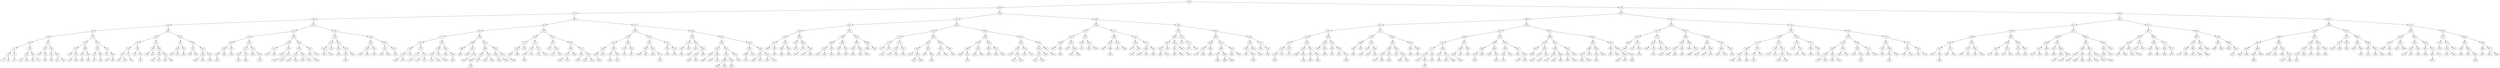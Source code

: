 digraph BST {
  5149;
  5149 -> 3259;
  3259;
  3259 -> 1677;
  1677;
  1677 -> 1044;
  1044;
  1044 -> 658;
  658;
  658 -> 384;
  384;
  384 -> 230;
  230;
  230 -> 99;
  99;
  99 -> 55;
  55;
  55 -> 30;
  30;
  30 -> 5;
  5;
  30 -> 50;
  50;
  55 -> 61;
  61;
  61 -> 80;
  80;
  99 -> 159;
  159;
  159 -> 149;
  149;
  149 -> 118;
  118;
  149 -> 156;
  156;
  159 -> 185;
  185;
  185 -> 180;
  180;
  185 -> 221;
  221;
  230 -> 313;
  313;
  313 -> 289;
  289;
  289 -> 284;
  284;
  289 -> 303;
  303;
  303 -> 290;
  290;
  313 -> 340;
  340;
  340 -> 319;
  319;
  319 -> 333;
  333;
  340 -> 367;
  367;
  367 -> 355;
  355;
  367 -> 369;
  369;
  384 -> 521;
  521;
  521 -> 452;
  452;
  452 -> 418;
  418;
  418 -> 391;
  391;
  418 -> 439;
  439;
  439 -> 426;
  426;
  439 -> 446;
  446;
  452 -> 498;
  498;
  498 -> 478;
  478;
  478 -> 490;
  490;
  498 -> 499;
  499;
  499 -> 518;
  518;
  521 -> 597;
  597;
  597 -> 552;
  552;
  552 -> 550;
  550;
  550 -> 537;
  537;
  552 -> 580;
  580;
  580 -> 560;
  560;
  597 -> 622;
  622;
  622 -> 610;
  610;
  622 -> 629;
  629;
  629 -> 623;
  623;
  629 -> 648;
  648;
  658 -> 883;
  883;
  883 -> 793;
  793;
  793 -> 754;
  754;
  754 -> 700;
  700;
  700 -> 691;
  691;
  691 -> 665;
  665;
  691 -> 695;
  695;
  700 -> 721;
  721;
  721 -> 708;
  708;
  754 -> 760;
  760;
  760 -> 759;
  759;
  760 -> 762;
  762;
  762 -> 781;
  781;
  793 -> 815;
  815;
  815 -> 799;
  799;
  799 -> 796;
  796;
  799 -> 811;
  811;
  815 -> 839;
  839;
  839 -> 824;
  824;
  824 -> 822;
  822;
  824 -> 837;
  837;
  839 -> 852;
  852;
  852 -> 842;
  842;
  852 -> 856;
  856;
  883 -> 956;
  956;
  956 -> 921;
  921;
  921 -> 904;
  904;
  904 -> 901;
  901;
  904 -> 919;
  919;
  921 -> 923;
  923;
  923 -> 945;
  945;
  956 -> 999;
  999;
  999 -> 976;
  976;
  976 -> 968;
  968;
  976 -> 988;
  988;
  999 -> 1024;
  1024;
  1024 -> 1009;
  1009;
  1009 -> 1000;
  1000;
  1009 -> 1019;
  1019;
  1024 -> 1036;
  1036;
  1036 -> 1029;
  1029;
  1044 -> 1436;
  1436;
  1436 -> 1198;
  1198;
  1198 -> 1133;
  1133;
  1133 -> 1079;
  1079;
  1079 -> 1060;
  1060;
  1060 -> 1048;
  1048;
  1048 -> 1054;
  1054;
  1060 -> 1066;
  1066;
  1079 -> 1131;
  1131;
  1131 -> 1109;
  1109;
  1133 -> 1161;
  1161;
  1161 -> 1145;
  1145;
  1145 -> 1144;
  1144;
  1144 -> 1135;
  1135;
  1145 -> 1150;
  1150;
  1150 -> 1148;
  1148;
  1161 -> 1191;
  1191;
  1191 -> 1189;
  1189;
  1191 -> 1196;
  1196;
  1196 -> 1197;
  1197;
  1198 -> 1329;
  1329;
  1329 -> 1239;
  1239;
  1239 -> 1213;
  1213;
  1213 -> 1202;
  1202;
  1213 -> 1233;
  1233;
  1239 -> 1264;
  1264;
  1264 -> 1255;
  1255;
  1264 -> 1311;
  1311;
  1311 -> 1297;
  1297;
  1311 -> 1326;
  1326;
  1329 -> 1409;
  1409;
  1409 -> 1354;
  1354;
  1354 -> 1350;
  1350;
  1350 -> 1349;
  1349;
  1350 -> 1353;
  1353;
  1354 -> 1395;
  1395;
  1395 -> 1394;
  1394;
  1395 -> 1407;
  1407;
  1409 -> 1422;
  1422;
  1422 -> 1413;
  1413;
  1413 -> 1420;
  1420;
  1422 -> 1430;
  1430;
  1436 -> 1585;
  1585;
  1585 -> 1528;
  1528;
  1528 -> 1514;
  1514;
  1514 -> 1491;
  1491;
  1491 -> 1457;
  1457;
  1491 -> 1504;
  1504;
  1514 -> 1522;
  1522;
  1528 -> 1547;
  1547;
  1547 -> 1534;
  1534;
  1534 -> 1543;
  1543;
  1547 -> 1550;
  1550;
  1550 -> 1549;
  1549;
  1549 -> 1548;
  1548;
  1550 -> 1561;
  1561;
  1585 -> 1640;
  1640;
  1640 -> 1615;
  1615;
  1615 -> 1595;
  1595;
  1595 -> 1590;
  1590;
  1595 -> 1606;
  1606;
  1615 -> 1631;
  1631;
  1631 -> 1624;
  1624;
  1640 -> 1662;
  1662;
  1662 -> 1651;
  1651;
  1651 -> 1650;
  1650;
  1651 -> 1652;
  1652;
  1662 -> 1670;
  1670;
  1670 -> 1675;
  1675;
  1677 -> 2418;
  2418;
  2418 -> 2047;
  2047;
  2047 -> 1862;
  1862;
  1862 -> 1771;
  1771;
  1771 -> 1719;
  1719;
  1719 -> 1708;
  1708;
  1708 -> 1706;
  1706;
  1706 -> 1686;
  1686;
  1706 -> 1707;
  1707;
  1708 -> 1713;
  1713;
  1719 -> 1747;
  1747;
  1747 -> 1721;
  1721;
  1721 -> 1735;
  1735;
  1747 -> 1756;
  1756;
  1756 -> 1753;
  1753;
  1756 -> 1767;
  1767;
  1771 -> 1817;
  1817;
  1817 -> 1796;
  1796;
  1796 -> 1775;
  1775;
  1775 -> 1774;
  1774;
  1775 -> 1783;
  1783;
  1796 -> 1813;
  1813;
  1813 -> 1799;
  1799;
  1817 -> 1828;
  1828;
  1828 -> 1820;
  1820;
  1828 -> 1838;
  1838;
  1838 -> 1851;
  1851;
  1862 -> 1946;
  1946;
  1946 -> 1892;
  1892;
  1892 -> 1886;
  1886;
  1886 -> 1868;
  1868;
  1892 -> 1911;
  1911;
  1911 -> 1893;
  1893;
  1911 -> 1935;
  1935;
  1935 -> 1929;
  1929;
  1946 -> 1997;
  1997;
  1997 -> 1989;
  1989;
  1989 -> 1960;
  1960;
  1960 -> 1948;
  1948;
  1948 -> 1959;
  1959;
  1960 -> 1982;
  1982;
  1989 -> 1995;
  1995;
  1995 -> 1991;
  1991;
  1995 -> 1996;
  1996;
  1997 -> 2014;
  2014;
  2014 -> 2004;
  2004;
  2004 -> 2003;
  2003;
  2004 -> 2008;
  2008;
  2014 -> 2025;
  2025;
  2025 -> 2040;
  2040;
  2047 -> 2187;
  2187;
  2187 -> 2159;
  2159;
  2159 -> 2111;
  2111;
  2111 -> 2059;
  2059;
  2059 -> 2049;
  2049;
  2059 -> 2069;
  2069;
  2111 -> 2144;
  2144;
  2159 -> 2175;
  2175;
  2175 -> 2167;
  2167;
  2167 -> 2166;
  2166;
  2166 -> 2162;
  2162;
  2167 -> 2172;
  2172;
  2175 -> 2177;
  2177;
  2177 -> 2176;
  2176;
  2177 -> 2182;
  2182;
  2187 -> 2247;
  2247;
  2247 -> 2210;
  2210;
  2210 -> 2191;
  2191;
  2210 -> 2239;
  2239;
  2239 -> 2216;
  2216;
  2239 -> 2243;
  2243;
  2247 -> 2343;
  2343;
  2343 -> 2322;
  2322;
  2322 -> 2276;
  2276;
  2276 -> 2260;
  2260;
  2276 -> 2277;
  2277;
  2322 -> 2339;
  2339;
  2343 -> 2371;
  2371;
  2371 -> 2352;
  2352;
  2352 -> 2366;
  2366;
  2371 -> 2410;
  2410;
  2410 -> 2405;
  2405;
  2410 -> 2411;
  2411;
  2418 -> 2770;
  2770;
  2770 -> 2634;
  2634;
  2634 -> 2500;
  2500;
  2500 -> 2452;
  2452;
  2452 -> 2436;
  2436;
  2436 -> 2434;
  2434;
  2434 -> 2430;
  2430;
  2436 -> 2441;
  2441;
  2452 -> 2463;
  2463;
  2463 -> 2453;
  2453;
  2453 -> 2455;
  2455;
  2463 -> 2484;
  2484;
  2484 -> 2478;
  2478;
  2500 -> 2608;
  2608;
  2608 -> 2507;
  2507;
  2507 -> 2554;
  2554;
  2608 -> 2621;
  2621;
  2621 -> 2617;
  2617;
  2634 -> 2736;
  2736;
  2736 -> 2675;
  2675;
  2675 -> 2665;
  2665;
  2665 -> 2640;
  2640;
  2665 -> 2667;
  2667;
  2675 -> 2697;
  2697;
  2697 -> 2685;
  2685;
  2697 -> 2701;
  2701;
  2701 -> 2724;
  2724;
  2736 -> 2752;
  2752;
  2752 -> 2744;
  2744;
  2744 -> 2745;
  2745;
  2752 -> 2753;
  2753;
  2753 -> 2760;
  2760;
  2770 -> 2880;
  2880;
  2880 -> 2794;
  2794;
  2794 -> 2784;
  2784;
  2784 -> 2782;
  2782;
  2782 -> 2781;
  2781;
  2784 -> 2785;
  2785;
  2794 -> 2815;
  2815;
  2815 -> 2812;
  2812;
  2812 -> 2807;
  2807;
  2815 -> 2835;
  2835;
  2835 -> 2826;
  2826;
  2826 -> 2819;
  2819;
  2826 -> 2834;
  2834;
  2835 -> 2840;
  2840;
  2880 -> 3076;
  3076;
  3076 -> 2952;
  2952;
  2952 -> 2913;
  2913;
  2913 -> 2888;
  2888;
  2888 -> 2885;
  2885;
  2913 -> 2946;
  2946;
  2946 -> 2940;
  2940;
  2946 -> 2951;
  2951;
  2952 -> 3052;
  3052;
  3052 -> 3023;
  3023;
  3023 -> 2988;
  2988;
  2988 -> 2984;
  2984;
  2988 -> 3001;
  3001;
  3023 -> 3040;
  3040;
  3040 -> 3049;
  3049;
  3052 -> 3072;
  3072;
  3072 -> 3067;
  3067;
  3076 -> 3138;
  3138;
  3138 -> 3123;
  3123;
  3123 -> 3080;
  3080;
  3080 -> 3122;
  3122;
  3123 -> 3135;
  3135;
  3138 -> 3242;
  3242;
  3242 -> 3211;
  3211;
  3211 -> 3209;
  3209;
  3211 -> 3212;
  3212;
  3242 -> 3255;
  3255;
  3255 -> 3247;
  3247;
  3255 -> 3257;
  3257;
  3259 -> 4250;
  4250;
  4250 -> 3702;
  3702;
  3702 -> 3410;
  3410;
  3410 -> 3348;
  3348;
  3348 -> 3294;
  3294;
  3294 -> 3272;
  3272;
  3272 -> 3268;
  3268;
  3272 -> 3291;
  3291;
  3291 -> 3280;
  3280;
  3294 -> 3312;
  3312;
  3312 -> 3296;
  3296;
  3296 -> 3299;
  3299;
  3312 -> 3324;
  3324;
  3324 -> 3338;
  3338;
  3348 -> 3365;
  3365;
  3365 -> 3355;
  3355;
  3355 -> 3351;
  3351;
  3365 -> 3399;
  3399;
  3399 -> 3373;
  3373;
  3373 -> 3387;
  3387;
  3399 -> 3404;
  3404;
  3404 -> 3400;
  3400;
  3404 -> 3408;
  3408;
  3410 -> 3610;
  3610;
  3610 -> 3491;
  3491;
  3491 -> 3469;
  3469;
  3469 -> 3461;
  3461;
  3461 -> 3435;
  3435;
  3461 -> 3466;
  3466;
  3469 -> 3473;
  3473;
  3473 -> 3481;
  3481;
  3491 -> 3566;
  3566;
  3566 -> 3545;
  3545;
  3545 -> 3507;
  3507;
  3566 -> 3576;
  3576;
  3576 -> 3580;
  3580;
  3610 -> 3674;
  3674;
  3674 -> 3630;
  3630;
  3630 -> 3625;
  3625;
  3625 -> 3624;
  3624;
  3630 -> 3650;
  3650;
  3650 -> 3643;
  3643;
  3650 -> 3653;
  3653;
  3674 -> 3696;
  3696;
  3696 -> 3686;
  3686;
  3696 -> 3699;
  3699;
  3702 -> 3959;
  3959;
  3959 -> 3796;
  3796;
  3796 -> 3735;
  3735;
  3735 -> 3717;
  3717;
  3717 -> 3711;
  3711;
  3717 -> 3727;
  3727;
  3727 -> 3722;
  3722;
  3735 -> 3767;
  3767;
  3767 -> 3754;
  3754;
  3754 -> 3753;
  3753;
  3754 -> 3764;
  3764;
  3767 -> 3782;
  3782;
  3782 -> 3788;
  3788;
  3796 -> 3893;
  3893;
  3893 -> 3863;
  3863;
  3863 -> 3816;
  3816;
  3816 -> 3811;
  3811;
  3816 -> 3833;
  3833;
  3833 -> 3824;
  3824;
  3833 -> 3846;
  3846;
  3863 -> 3879;
  3879;
  3879 -> 3867;
  3867;
  3879 -> 3884;
  3884;
  3884 -> 3882;
  3882;
  3893 -> 3945;
  3945;
  3945 -> 3924;
  3924;
  3924 -> 3917;
  3917;
  3924 -> 3926;
  3926;
  3945 -> 3947;
  3947;
  3947 -> 3954;
  3954;
  3959 -> 4086;
  4086;
  4086 -> 4007;
  4007;
  4007 -> 3992;
  3992;
  3992 -> 3967;
  3967;
  3967 -> 3965;
  3965;
  3967 -> 3971;
  3971;
  3971 -> 3978;
  3978;
  3992 -> 4002;
  4002;
  4002 -> 3997;
  3997;
  4002 -> 4006;
  4006;
  4007 -> 4038;
  4038;
  4038 -> 4013;
  4013;
  4013 -> 4016;
  4016;
  4038 -> 4077;
  4077;
  4077 -> 4043;
  4043;
  4077 -> 4085;
  4085;
  4086 -> 4220;
  4220;
  4220 -> 4152;
  4152;
  4152 -> 4135;
  4135;
  4135 -> 4121;
  4121;
  4135 -> 4148;
  4148;
  4148 -> 4141;
  4141;
  4148 -> 4150;
  4150;
  4152 -> 4179;
  4179;
  4179 -> 4154;
  4154;
  4179 -> 4211;
  4211;
  4220 -> 4240;
  4240;
  4240 -> 4230;
  4230;
  4230 -> 4223;
  4223;
  4223 -> 4221;
  4221;
  4223 -> 4226;
  4226;
  4230 -> 4238;
  4238;
  4240 -> 4241;
  4241;
  4241 -> 4243;
  4243;
  4250 -> 4600;
  4600;
  4600 -> 4440;
  4440;
  4440 -> 4397;
  4397;
  4397 -> 4322;
  4322;
  4322 -> 4266;
  4266;
  4266 -> 4251;
  4251;
  4266 -> 4293;
  4293;
  4293 -> 4319;
  4319;
  4322 -> 4330;
  4330;
  4330 -> 4327;
  4327;
  4330 -> 4386;
  4386;
  4386 -> 4352;
  4352;
  4386 -> 4388;
  4388;
  4397 -> 4416;
  4416;
  4416 -> 4406;
  4406;
  4406 -> 4411;
  4411;
  4416 -> 4425;
  4425;
  4425 -> 4420;
  4420;
  4425 -> 4436;
  4436;
  4440 -> 4525;
  4525;
  4525 -> 4468;
  4468;
  4468 -> 4442;
  4442;
  4442 -> 4441;
  4441;
  4442 -> 4446;
  4446;
  4446 -> 4461;
  4461;
  4468 -> 4479;
  4479;
  4479 -> 4472;
  4472;
  4479 -> 4496;
  4496;
  4525 -> 4547;
  4547;
  4547 -> 4539;
  4539;
  4539 -> 4537;
  4537;
  4539 -> 4541;
  4541;
  4541 -> 4543;
  4543;
  4547 -> 4577;
  4577;
  4577 -> 4569;
  4569;
  4569 -> 4559;
  4559;
  4569 -> 4573;
  4573;
  4577 -> 4583;
  4583;
  4583 -> 4589;
  4589;
  4600 -> 4749;
  4749;
  4749 -> 4709;
  4709;
  4709 -> 4629;
  4629;
  4629 -> 4621;
  4621;
  4621 -> 4613;
  4613;
  4613 -> 4606;
  4606;
  4613 -> 4619;
  4619;
  4621 -> 4625;
  4625;
  4629 -> 4674;
  4674;
  4674 -> 4631;
  4631;
  4631 -> 4630;
  4630;
  4631 -> 4662;
  4662;
  4674 -> 4683;
  4683;
  4683 -> 4692;
  4692;
  4709 -> 4716;
  4716;
  4716 -> 4715;
  4715;
  4716 -> 4731;
  4731;
  4731 -> 4721;
  4721;
  4731 -> 4739;
  4739;
  4749 -> 4982;
  4982;
  4982 -> 4840;
  4840;
  4840 -> 4826;
  4826;
  4826 -> 4779;
  4779;
  4779 -> 4754;
  4754;
  4779 -> 4820;
  4820;
  4826 -> 4833;
  4833;
  4833 -> 4836;
  4836;
  4840 -> 4915;
  4915;
  4915 -> 4881;
  4881;
  4881 -> 4877;
  4877;
  4877 -> 4848;
  4848;
  4881 -> 4908;
  4908;
  4908 -> 4899;
  4899;
  4908 -> 4909;
  4909;
  4915 -> 4953;
  4953;
  4953 -> 4935;
  4935;
  4953 -> 4968;
  4968;
  4982 -> 5106;
  5106;
  5106 -> 5050;
  5050;
  5050 -> 5016;
  5016;
  5016 -> 5002;
  5002;
  5016 -> 5047;
  5047;
  5047 -> 5035;
  5035;
  5050 -> 5080;
  5080;
  5080 -> 5062;
  5062;
  5106 -> 5112;
  5112;
  5112 -> 5109;
  5109;
  5112 -> 5126;
  5126;
  5126 -> 5146;
  5146;
  5149 -> 7806;
  7806;
  7806 -> 6674;
  6674;
  6674 -> 5690;
  5690;
  5690 -> 5473;
  5473;
  5473 -> 5343;
  5343;
  5343 -> 5279;
  5279;
  5279 -> 5219;
  5219;
  5219 -> 5194;
  5194;
  5194 -> 5180;
  5180;
  5180 -> 5169;
  5169;
  5194 -> 5217;
  5217;
  5219 -> 5257;
  5257;
  5257 -> 5277;
  5277;
  5279 -> 5304;
  5304;
  5304 -> 5292;
  5292;
  5292 -> 5286;
  5286;
  5292 -> 5295;
  5295;
  5295 -> 5298;
  5298;
  5304 -> 5331;
  5331;
  5331 -> 5328;
  5328;
  5328 -> 5329;
  5329;
  5331 -> 5342;
  5342;
  5342 -> 5336;
  5336;
  5343 -> 5405;
  5405;
  5405 -> 5363;
  5363;
  5363 -> 5350;
  5350;
  5363 -> 5378;
  5378;
  5378 -> 5399;
  5399;
  5405 -> 5430;
  5430;
  5430 -> 5416;
  5416;
  5416 -> 5413;
  5413;
  5430 -> 5440;
  5440;
  5440 -> 5431;
  5431;
  5440 -> 5455;
  5455;
  5455 -> 5454;
  5454;
  5473 -> 5572;
  5572;
  5572 -> 5505;
  5505;
  5505 -> 5488;
  5488;
  5488 -> 5481;
  5481;
  5481 -> 5486;
  5486;
  5488 -> 5503;
  5503;
  5505 -> 5526;
  5526;
  5526 -> 5510;
  5510;
  5510 -> 5509;
  5509;
  5526 -> 5538;
  5538;
  5538 -> 5536;
  5536;
  5538 -> 5565;
  5565;
  5572 -> 5658;
  5658;
  5658 -> 5635;
  5635;
  5635 -> 5604;
  5604;
  5604 -> 5590;
  5590;
  5590 -> 5577;
  5577;
  5590 -> 5596;
  5596;
  5604 -> 5611;
  5611;
  5611 -> 5621;
  5621;
  5635 -> 5638;
  5638;
  5638 -> 5637;
  5637;
  5638 -> 5652;
  5652;
  5652 -> 5650;
  5650;
  5652 -> 5655;
  5655;
  5658 -> 5673;
  5673;
  5673 -> 5665;
  5665;
  5665 -> 5670;
  5670;
  5673 -> 5688;
  5688;
  5688 -> 5678;
  5678;
  5690 -> 6283;
  6283;
  6283 -> 5951;
  5951;
  5951 -> 5896;
  5896;
  5896 -> 5814;
  5814;
  5814 -> 5777;
  5777;
  5777 -> 5743;
  5743;
  5743 -> 5722;
  5722;
  5743 -> 5761;
  5761;
  5761 -> 5762;
  5762;
  5777 -> 5795;
  5795;
  5795 -> 5785;
  5785;
  5814 -> 5838;
  5838;
  5838 -> 5826;
  5826;
  5826 -> 5820;
  5820;
  5838 -> 5877;
  5877;
  5877 -> 5874;
  5874;
  5877 -> 5895;
  5895;
  5896 -> 5917;
  5917;
  5917 -> 5906;
  5906;
  5906 -> 5904;
  5904;
  5904 -> 5905;
  5905;
  5906 -> 5912;
  5912;
  5917 -> 5933;
  5933;
  5933 -> 5940;
  5940;
  5951 -> 6118;
  6118;
  6118 -> 6060;
  6060;
  6060 -> 6009;
  6009;
  6009 -> 5978;
  5978;
  5978 -> 6005;
  6005;
  6009 -> 6058;
  6058;
  6060 -> 6063;
  6063;
  6063 -> 6062;
  6062;
  6063 -> 6092;
  6092;
  6092 -> 6105;
  6105;
  6118 -> 6207;
  6207;
  6207 -> 6162;
  6162;
  6162 -> 6144;
  6144;
  6144 -> 6152;
  6152;
  6162 -> 6167;
  6167;
  6207 -> 6237;
  6237;
  6237 -> 6229;
  6229;
  6237 -> 6253;
  6253;
  6253 -> 6238;
  6238;
  6253 -> 6279;
  6279;
  6283 -> 6435;
  6435;
  6435 -> 6366;
  6366;
  6366 -> 6302;
  6302;
  6302 -> 6290;
  6290;
  6290 -> 6293;
  6293;
  6302 -> 6334;
  6334;
  6334 -> 6331;
  6331;
  6331 -> 6332;
  6332;
  6334 -> 6352;
  6352;
  6352 -> 6335;
  6335;
  6366 -> 6410;
  6410;
  6410 -> 6385;
  6385;
  6385 -> 6376;
  6376;
  6376 -> 6373;
  6373;
  6385 -> 6398;
  6398;
  6398 -> 6396;
  6396;
  6398 -> 6403;
  6403;
  6410 -> 6432;
  6432;
  6432 -> 6418;
  6418;
  6418 -> 6413;
  6413;
  6418 -> 6419;
  6419;
  6432 -> 6434;
  6434;
  6435 -> 6581;
  6581;
  6581 -> 6534;
  6534;
  6534 -> 6496;
  6496;
  6496 -> 6467;
  6467;
  6467 -> 6449;
  6449;
  6467 -> 6479;
  6479;
  6496 -> 6523;
  6523;
  6534 -> 6548;
  6548;
  6548 -> 6538;
  6538;
  6538 -> 6541;
  6541;
  6548 -> 6553;
  6553;
  6581 -> 6615;
  6615;
  6615 -> 6601;
  6601;
  6601 -> 6597;
  6597;
  6601 -> 6611;
  6611;
  6615 -> 6660;
  6660;
  6660 -> 6640;
  6640;
  6640 -> 6628;
  6628;
  6640 -> 6652;
  6652;
  6660 -> 6665;
  6665;
  6665 -> 6667;
  6667;
  6674 -> 7047;
  7047;
  7047 -> 6815;
  6815;
  6815 -> 6747;
  6747;
  6747 -> 6703;
  6703;
  6703 -> 6692;
  6692;
  6692 -> 6685;
  6685;
  6703 -> 6722;
  6722;
  6722 -> 6719;
  6719;
  6722 -> 6724;
  6724;
  6724 -> 6744;
  6744;
  6747 -> 6776;
  6776;
  6776 -> 6750;
  6750;
  6750 -> 6748;
  6748;
  6750 -> 6756;
  6756;
  6756 -> 6755;
  6755;
  6776 -> 6794;
  6794;
  6794 -> 6792;
  6792;
  6794 -> 6812;
  6812;
  6812 -> 6814;
  6814;
  6815 -> 6907;
  6907;
  6907 -> 6856;
  6856;
  6856 -> 6837;
  6837;
  6837 -> 6831;
  6831;
  6831 -> 6826;
  6826;
  6831 -> 6835;
  6835;
  6837 -> 6841;
  6841;
  6841 -> 6852;
  6852;
  6856 -> 6863;
  6863;
  6863 -> 6859;
  6859;
  6863 -> 6871;
  6871;
  6871 -> 6880;
  6880;
  6907 -> 6976;
  6976;
  6976 -> 6940;
  6940;
  6940 -> 6930;
  6930;
  6930 -> 6914;
  6914;
  6940 -> 6952;
  6952;
  6952 -> 6951;
  6951;
  6952 -> 6970;
  6970;
  6976 -> 7014;
  7014;
  7014 -> 6999;
  6999;
  6999 -> 6992;
  6992;
  6999 -> 7003;
  7003;
  7014 -> 7030;
  7030;
  7030 -> 7031;
  7031;
  7047 -> 7394;
  7394;
  7394 -> 7301;
  7301;
  7301 -> 7178;
  7178;
  7178 -> 7132;
  7132;
  7132 -> 7086;
  7086;
  7086 -> 7061;
  7061;
  7061 -> 7059;
  7059;
  7061 -> 7084;
  7084;
  7086 -> 7089;
  7089;
  7089 -> 7088;
  7088;
  7132 -> 7170;
  7170;
  7170 -> 7145;
  7145;
  7145 -> 7162;
  7162;
  7170 -> 7177;
  7177;
  7178 -> 7237;
  7237;
  7237 -> 7194;
  7194;
  7194 -> 7191;
  7191;
  7194 -> 7225;
  7225;
  7237 -> 7281;
  7281;
  7281 -> 7257;
  7257;
  7257 -> 7250;
  7250;
  7257 -> 7259;
  7259;
  7281 -> 7287;
  7287;
  7301 -> 7346;
  7346;
  7346 -> 7320;
  7320;
  7320 -> 7312;
  7312;
  7320 -> 7326;
  7326;
  7326 -> 7324;
  7324;
  7326 -> 7328;
  7328;
  7346 -> 7376;
  7376;
  7376 -> 7369;
  7369;
  7369 -> 7353;
  7353;
  7376 -> 7383;
  7383;
  7383 -> 7379;
  7379;
  7394 -> 7599;
  7599;
  7599 -> 7528;
  7528;
  7528 -> 7473;
  7473;
  7473 -> 7458;
  7458;
  7458 -> 7426;
  7426;
  7426 -> 7411;
  7411;
  7426 -> 7446;
  7446;
  7458 -> 7469;
  7469;
  7469 -> 7459;
  7459;
  7469 -> 7471;
  7471;
  7473 -> 7500;
  7500;
  7500 -> 7491;
  7491;
  7500 -> 7504;
  7504;
  7528 -> 7568;
  7568;
  7568 -> 7548;
  7548;
  7548 -> 7530;
  7530;
  7548 -> 7566;
  7566;
  7566 -> 7552;
  7552;
  7568 -> 7576;
  7576;
  7576 -> 7569;
  7569;
  7576 -> 7588;
  7588;
  7599 -> 7703;
  7703;
  7703 -> 7644;
  7644;
  7644 -> 7639;
  7639;
  7639 -> 7615;
  7615;
  7644 -> 7686;
  7686;
  7686 -> 7656;
  7656;
  7656 -> 7651;
  7651;
  7686 -> 7698;
  7698;
  7703 -> 7775;
  7775;
  7775 -> 7760;
  7760;
  7760 -> 7748;
  7748;
  7760 -> 7764;
  7764;
  7775 -> 7784;
  7784;
  7784 -> 7778;
  7778;
  7784 -> 7788;
  7788;
  7806 -> 8958;
  8958;
  8958 -> 8517;
  8517;
  8517 -> 8212;
  8212;
  8212 -> 7986;
  7986;
  7986 -> 7888;
  7888;
  7888 -> 7855;
  7855;
  7855 -> 7817;
  7817;
  7817 -> 7807;
  7807;
  7817 -> 7854;
  7854;
  7854 -> 7850;
  7850;
  7855 -> 7875;
  7875;
  7875 -> 7859;
  7859;
  7875 -> 7878;
  7878;
  7888 -> 7943;
  7943;
  7943 -> 7912;
  7912;
  7912 -> 7904;
  7904;
  7912 -> 7927;
  7927;
  7943 -> 7981;
  7981;
  7981 -> 7962;
  7962;
  7981 -> 7985;
  7985;
  7986 -> 8146;
  8146;
  8146 -> 8034;
  8034;
  8034 -> 8027;
  8027;
  8027 -> 8012;
  8012;
  8027 -> 8033;
  8033;
  8034 -> 8132;
  8132;
  8132 -> 8072;
  8072;
  8132 -> 8137;
  8137;
  8146 -> 8184;
  8184;
  8184 -> 8153;
  8153;
  8153 -> 8179;
  8179;
  8184 -> 8207;
  8207;
  8207 -> 8204;
  8204;
  8212 -> 8337;
  8337;
  8337 -> 8258;
  8258;
  8258 -> 8248;
  8248;
  8248 -> 8217;
  8217;
  8217 -> 8213;
  8213;
  8217 -> 8240;
  8240;
  8248 -> 8255;
  8255;
  8255 -> 8256;
  8256;
  8258 -> 8292;
  8292;
  8292 -> 8274;
  8274;
  8274 -> 8268;
  8268;
  8292 -> 8309;
  8309;
  8309 -> 8294;
  8294;
  8294 -> 8300;
  8300;
  8309 -> 8328;
  8328;
  8328 -> 8311;
  8311;
  8337 -> 8485;
  8485;
  8485 -> 8413;
  8413;
  8413 -> 8388;
  8388;
  8388 -> 8387;
  8387;
  8387 -> 8361;
  8361;
  8388 -> 8397;
  8397;
  8397 -> 8389;
  8389;
  8397 -> 8399;
  8399;
  8413 -> 8453;
  8453;
  8453 -> 8431;
  8431;
  8431 -> 8424;
  8424;
  8431 -> 8440;
  8440;
  8453 -> 8457;
  8457;
  8457 -> 8454;
  8454;
  8457 -> 8468;
  8468;
  8485 -> 8507;
  8507;
  8507 -> 8491;
  8491;
  8491 -> 8489;
  8489;
  8491 -> 8505;
  8505;
  8507 -> 8514;
  8514;
  8517 -> 8727;
  8727;
  8727 -> 8627;
  8627;
  8627 -> 8607;
  8607;
  8607 -> 8554;
  8554;
  8554 -> 8546;
  8546;
  8546 -> 8532;
  8532;
  8546 -> 8549;
  8549;
  8554 -> 8591;
  8591;
  8591 -> 8559;
  8559;
  8591 -> 8594;
  8594;
  8607 -> 8613;
  8613;
  8613 -> 8612;
  8612;
  8613 -> 8621;
  8621;
  8627 -> 8669;
  8669;
  8669 -> 8648;
  8648;
  8648 -> 8630;
  8630;
  8630 -> 8628;
  8628;
  8648 -> 8667;
  8667;
  8667 -> 8661;
  8661;
  8669 -> 8710;
  8710;
  8710 -> 8708;
  8708;
  8708 -> 8706;
  8706;
  8710 -> 8721;
  8721;
  8721 -> 8714;
  8714;
  8727 -> 8894;
  8894;
  8894 -> 8841;
  8841;
  8841 -> 8813;
  8813;
  8813 -> 8758;
  8758;
  8758 -> 8753;
  8753;
  8758 -> 8785;
  8785;
  8813 -> 8832;
  8832;
  8832 -> 8827;
  8827;
  8832 -> 8839;
  8839;
  8841 -> 8872;
  8872;
  8872 -> 8846;
  8846;
  8846 -> 8865;
  8865;
  8872 -> 8888;
  8888;
  8894 -> 8909;
  8909;
  8909 -> 8897;
  8897;
  8897 -> 8895;
  8895;
  8897 -> 8905;
  8905;
  8909 -> 8940;
  8940;
  8940 -> 8921;
  8921;
  8940 -> 8955;
  8955;
  8955 -> 8947;
  8947;
  8958 -> 9515;
  9515;
  9515 -> 9336;
  9336;
  9336 -> 9144;
  9144;
  9144 -> 9028;
  9028;
  9028 -> 8984;
  8984;
  8984 -> 8974;
  8974;
  8974 -> 8959;
  8959;
  8974 -> 8982;
  8982;
  8984 -> 8994;
  8994;
  8994 -> 8993;
  8993;
  8993 -> 8990;
  8990;
  8994 -> 9006;
  9006;
  9028 -> 9064;
  9064;
  9064 -> 9053;
  9053;
  9053 -> 9034;
  9034;
  9053 -> 9055;
  9055;
  9064 -> 9105;
  9105;
  9105 -> 9099;
  9099;
  9105 -> 9123;
  9123;
  9123 -> 9111;
  9111;
  9123 -> 9126;
  9126;
  9144 -> 9252;
  9252;
  9252 -> 9201;
  9201;
  9201 -> 9180;
  9180;
  9180 -> 9151;
  9151;
  9151 -> 9162;
  9162;
  9180 -> 9200;
  9200;
  9201 -> 9237;
  9237;
  9237 -> 9251;
  9251;
  9252 -> 9323;
  9323;
  9323 -> 9284;
  9284;
  9284 -> 9268;
  9268;
  9323 -> 9330;
  9330;
  9330 -> 9331;
  9331;
  9336 -> 9393;
  9393;
  9393 -> 9372;
  9372;
  9372 -> 9357;
  9357;
  9357 -> 9353;
  9353;
  9357 -> 9358;
  9358;
  9372 -> 9379;
  9379;
  9379 -> 9385;
  9385;
  9393 -> 9469;
  9469;
  9469 -> 9455;
  9455;
  9455 -> 9420;
  9420;
  9455 -> 9459;
  9459;
  9459 -> 9462;
  9462;
  9469 -> 9486;
  9486;
  9486 -> 9479;
  9479;
  9479 -> 9478;
  9478;
  9486 -> 9497;
  9497;
  9497 -> 9489;
  9489;
  9497 -> 9508;
  9508;
  9515 -> 9730;
  9730;
  9730 -> 9569;
  9569;
  9569 -> 9544;
  9544;
  9544 -> 9524;
  9524;
  9524 -> 9518;
  9518;
  9524 -> 9525;
  9525;
  9525 -> 9543;
  9543;
  9544 -> 9564;
  9564;
  9564 -> 9563;
  9563;
  9564 -> 9568;
  9568;
  9569 -> 9663;
  9663;
  9663 -> 9631;
  9631;
  9631 -> 9591;
  9591;
  9591 -> 9575;
  9575;
  9591 -> 9621;
  9621;
  9631 -> 9641;
  9641;
  9641 -> 9658;
  9658;
  9663 -> 9676;
  9676;
  9676 -> 9675;
  9675;
  9675 -> 9664;
  9664;
  9676 -> 9721;
  9721;
  9721 -> 9679;
  9679;
  9679 -> 9677;
  9677;
  9721 -> 9727;
  9727;
  9730 -> 9784;
  9784;
  9784 -> 9747;
  9747;
  9747 -> 9742;
  9742;
  9742 -> 9738;
  9738;
  9747 -> 9773;
  9773;
  9773 -> 9750;
  9750;
  9750 -> 9749;
  9749;
  9750 -> 9766;
  9766;
  9773 -> 9778;
  9778;
  9784 -> 9919;
  9919;
  9919 -> 9814;
  9814;
  9814 -> 9801;
  9801;
  9801 -> 9805;
  9805;
  9814 -> 9881;
  9881;
  9881 -> 9847;
  9847;
  9881 -> 9891;
  9891;
  9891 -> 9916;
  9916;
  9919 -> 9970;
  9970;
  9970 -> 9949;
  9949;
  9949 -> 9937;
  9937;
  9970 -> 9977;
  9977;
  9977 -> 9972;
  9972;
  9977 -> 9985;
  9985;
}
